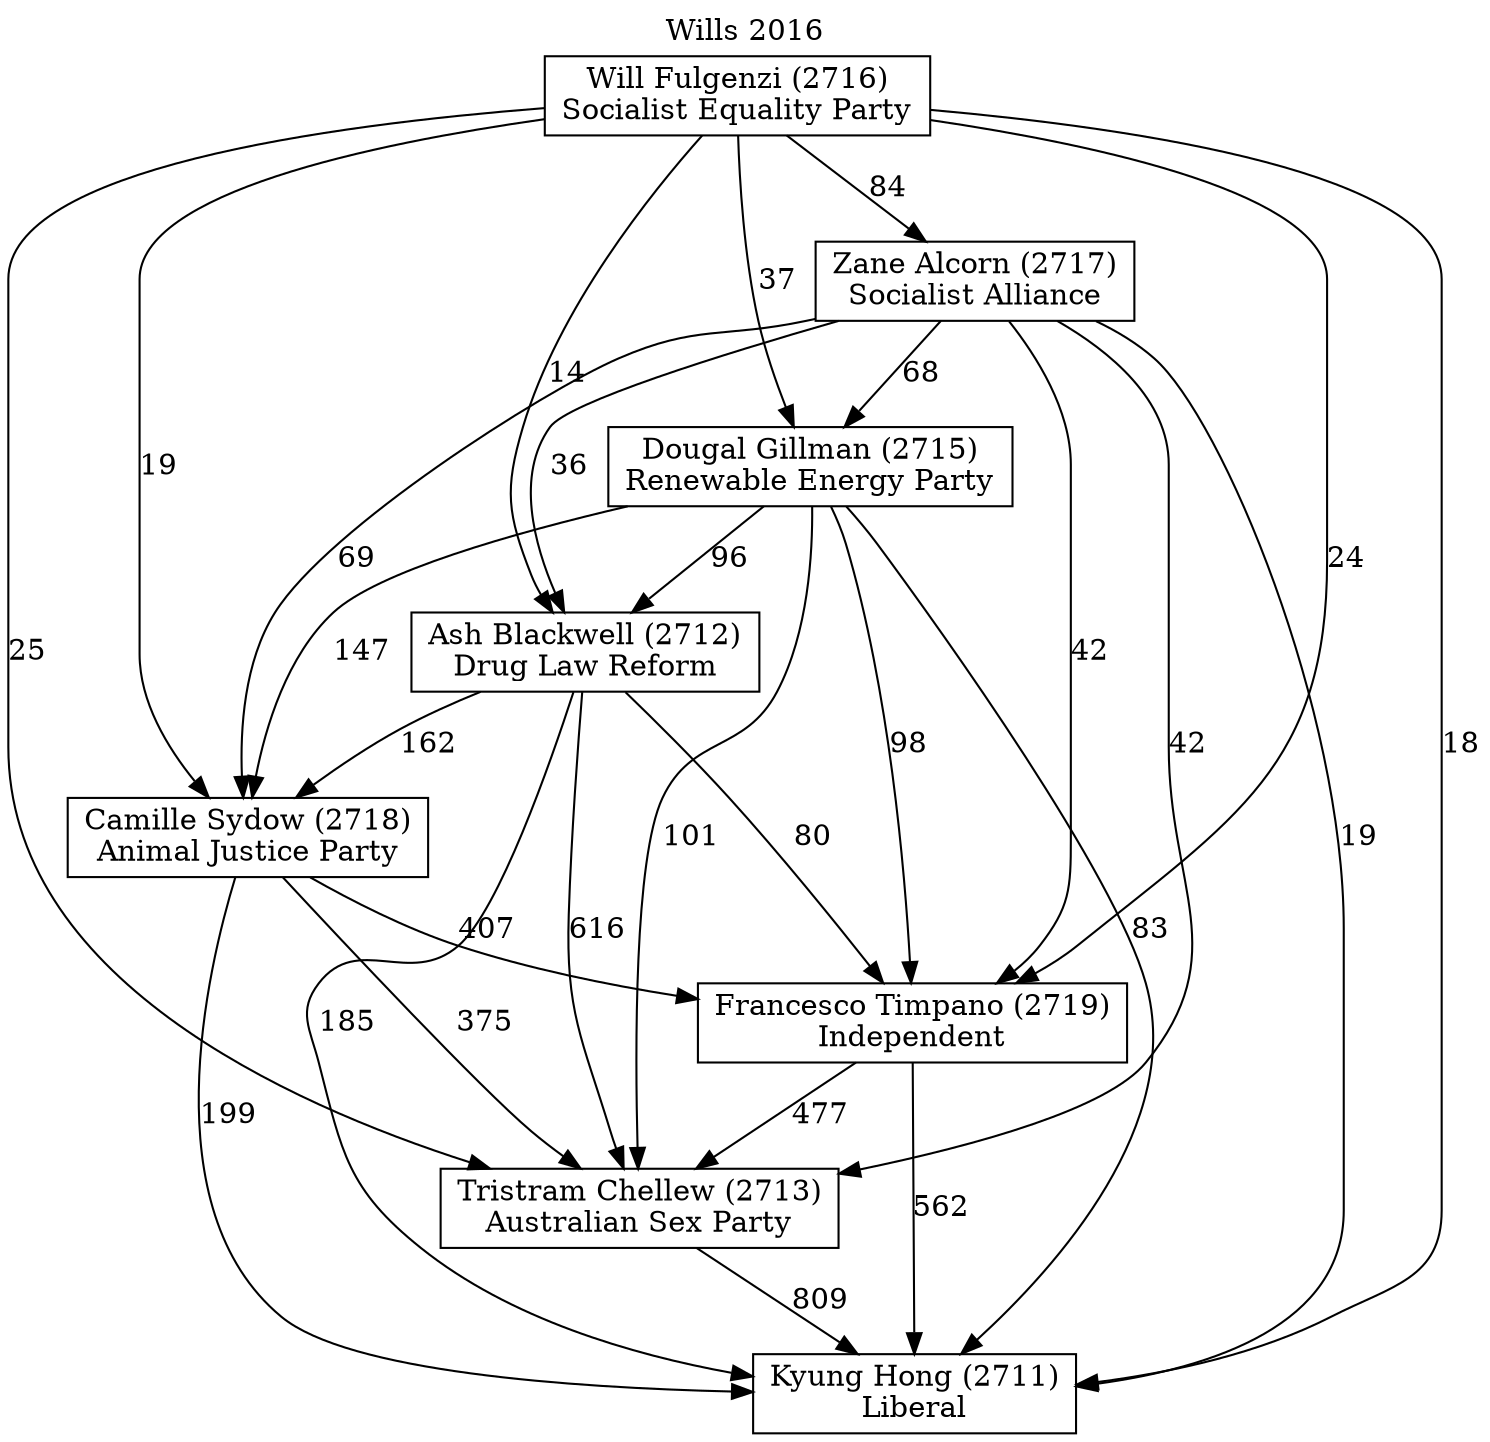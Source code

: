 // House preference flow
digraph "Kyung Hong (2711)_Wills_2016" {
	graph [label="Wills 2016" labelloc=t mclimit=10]
	node [shape=box]
	"Kyung Hong (2711)" [label="Kyung Hong (2711)
Liberal"]
	"Tristram Chellew (2713)" [label="Tristram Chellew (2713)
Australian Sex Party"]
	"Francesco Timpano (2719)" [label="Francesco Timpano (2719)
Independent"]
	"Camille Sydow (2718)" [label="Camille Sydow (2718)
Animal Justice Party"]
	"Ash Blackwell (2712)" [label="Ash Blackwell (2712)
Drug Law Reform"]
	"Dougal Gillman (2715)" [label="Dougal Gillman (2715)
Renewable Energy Party"]
	"Zane Alcorn (2717)" [label="Zane Alcorn (2717)
Socialist Alliance"]
	"Will Fulgenzi (2716)" [label="Will Fulgenzi (2716)
Socialist Equality Party"]
	"Tristram Chellew (2713)" -> "Kyung Hong (2711)" [label=809]
	"Francesco Timpano (2719)" -> "Tristram Chellew (2713)" [label=477]
	"Camille Sydow (2718)" -> "Francesco Timpano (2719)" [label=407]
	"Ash Blackwell (2712)" -> "Camille Sydow (2718)" [label=162]
	"Dougal Gillman (2715)" -> "Ash Blackwell (2712)" [label=96]
	"Zane Alcorn (2717)" -> "Dougal Gillman (2715)" [label=68]
	"Will Fulgenzi (2716)" -> "Zane Alcorn (2717)" [label=84]
	"Francesco Timpano (2719)" -> "Kyung Hong (2711)" [label=562]
	"Camille Sydow (2718)" -> "Kyung Hong (2711)" [label=199]
	"Ash Blackwell (2712)" -> "Kyung Hong (2711)" [label=185]
	"Dougal Gillman (2715)" -> "Kyung Hong (2711)" [label=83]
	"Zane Alcorn (2717)" -> "Kyung Hong (2711)" [label=19]
	"Will Fulgenzi (2716)" -> "Kyung Hong (2711)" [label=18]
	"Will Fulgenzi (2716)" -> "Dougal Gillman (2715)" [label=37]
	"Zane Alcorn (2717)" -> "Ash Blackwell (2712)" [label=36]
	"Will Fulgenzi (2716)" -> "Ash Blackwell (2712)" [label=14]
	"Dougal Gillman (2715)" -> "Camille Sydow (2718)" [label=147]
	"Zane Alcorn (2717)" -> "Camille Sydow (2718)" [label=69]
	"Will Fulgenzi (2716)" -> "Camille Sydow (2718)" [label=19]
	"Ash Blackwell (2712)" -> "Francesco Timpano (2719)" [label=80]
	"Dougal Gillman (2715)" -> "Francesco Timpano (2719)" [label=98]
	"Zane Alcorn (2717)" -> "Francesco Timpano (2719)" [label=42]
	"Will Fulgenzi (2716)" -> "Francesco Timpano (2719)" [label=24]
	"Camille Sydow (2718)" -> "Tristram Chellew (2713)" [label=375]
	"Ash Blackwell (2712)" -> "Tristram Chellew (2713)" [label=616]
	"Dougal Gillman (2715)" -> "Tristram Chellew (2713)" [label=101]
	"Zane Alcorn (2717)" -> "Tristram Chellew (2713)" [label=42]
	"Will Fulgenzi (2716)" -> "Tristram Chellew (2713)" [label=25]
}
